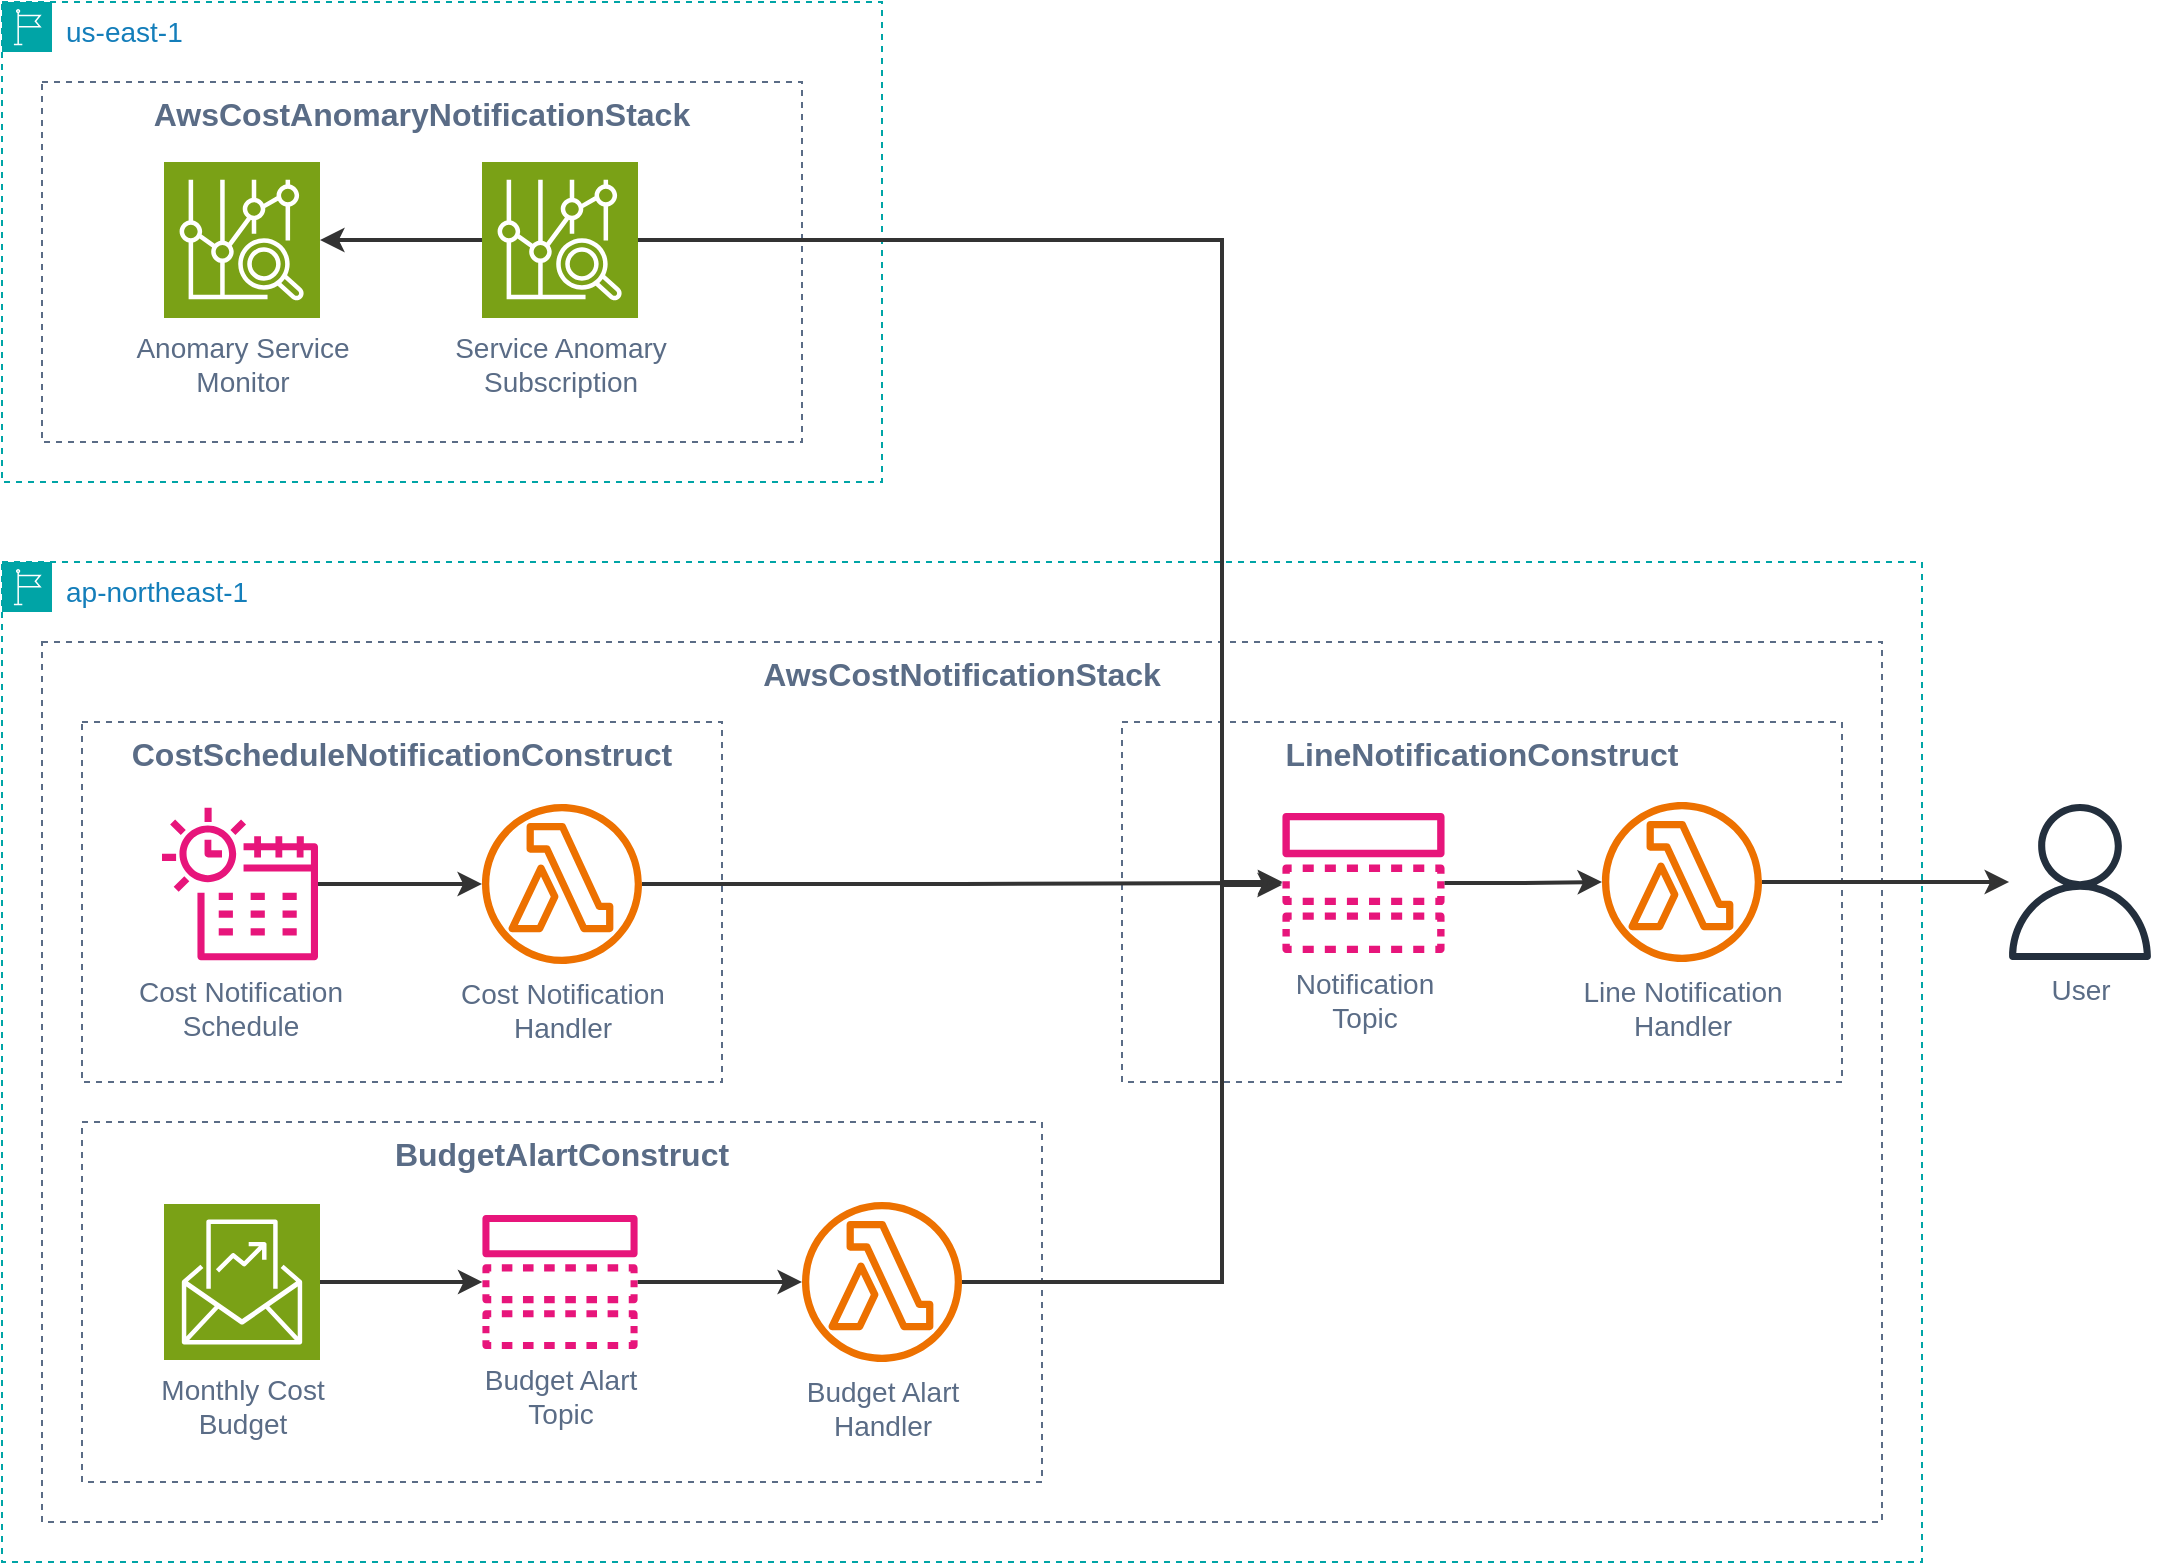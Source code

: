<mxfile version="24.4.4" type="github">
  <diagram id="Ht1M8jgEwFfnCIfOTk4-" name="Page-1">
    <mxGraphModel dx="1434" dy="738" grid="1" gridSize="10" guides="1" tooltips="1" connect="1" arrows="1" fold="1" page="1" pageScale="1" pageWidth="1169" pageHeight="827" math="0" shadow="0">
      <root>
        <mxCell id="0" />
        <mxCell id="1" parent="0" />
        <mxCell id="JWODVW2oWpwJROL9quAr-2" value="&lt;font style=&quot;font-size: 14px;&quot;&gt;ap-northeast-1&lt;/font&gt;" style="points=[[0,0],[0.25,0],[0.5,0],[0.75,0],[1,0],[1,0.25],[1,0.5],[1,0.75],[1,1],[0.75,1],[0.5,1],[0.25,1],[0,1],[0,0.75],[0,0.5],[0,0.25]];outlineConnect=0;gradientColor=none;html=1;whiteSpace=wrap;fontSize=12;fontStyle=0;container=1;pointerEvents=0;collapsible=0;recursiveResize=0;shape=mxgraph.aws4.group;grIcon=mxgraph.aws4.group_region;strokeColor=#00A4A6;fillColor=none;verticalAlign=top;align=left;spacingLeft=30;fontColor=#147EBA;dashed=1;" parent="1" vertex="1">
          <mxGeometry x="40" y="320" width="960" height="500" as="geometry" />
        </mxCell>
        <mxCell id="JWODVW2oWpwJROL9quAr-33" value="&lt;b&gt;&lt;font style=&quot;font-size: 16px;&quot;&gt;AwsCostNotificationStack&lt;/font&gt;&lt;/b&gt;" style="fillColor=none;strokeColor=#5A6C86;dashed=1;verticalAlign=top;fontStyle=0;fontColor=#5A6C86;whiteSpace=wrap;html=1;" parent="JWODVW2oWpwJROL9quAr-2" vertex="1">
          <mxGeometry x="20" y="40" width="920" height="440" as="geometry" />
        </mxCell>
        <mxCell id="JWODVW2oWpwJROL9quAr-38" value="" style="group" parent="JWODVW2oWpwJROL9quAr-2" vertex="1" connectable="0">
          <mxGeometry x="560" y="80" width="360" height="180" as="geometry" />
        </mxCell>
        <mxCell id="JWODVW2oWpwJROL9quAr-34" value="&lt;font style=&quot;font-size: 16px;&quot;&gt;&lt;b&gt;LineNotificationConstruct&lt;/b&gt;&lt;/font&gt;" style="fillColor=none;strokeColor=#5A6C86;dashed=1;verticalAlign=top;fontStyle=0;fontColor=#5A6C86;whiteSpace=wrap;html=1;" parent="JWODVW2oWpwJROL9quAr-38" vertex="1">
          <mxGeometry width="360" height="180" as="geometry" />
        </mxCell>
        <mxCell id="JWODVW2oWpwJROL9quAr-6" value="&lt;font color=&quot;#5a6c86&quot; style=&quot;font-size: 14px;&quot;&gt;Line Notification&lt;/font&gt;&lt;div style=&quot;font-size: 14px;&quot;&gt;&lt;font color=&quot;#5a6c86&quot; style=&quot;font-size: 14px;&quot;&gt;Handler&lt;/font&gt;&lt;/div&gt;" style="sketch=0;outlineConnect=0;fontColor=#232F3E;gradientColor=none;fillColor=#ED7100;strokeColor=none;dashed=0;verticalLabelPosition=bottom;verticalAlign=top;align=center;html=1;fontSize=12;fontStyle=0;aspect=fixed;pointerEvents=1;shape=mxgraph.aws4.lambda_function;" parent="JWODVW2oWpwJROL9quAr-38" vertex="1">
          <mxGeometry x="240" y="40" width="80" height="80" as="geometry" />
        </mxCell>
        <mxCell id="JWODVW2oWpwJROL9quAr-11" value="&lt;font color=&quot;#5a6c86&quot; style=&quot;font-size: 14px;&quot;&gt;Notification&lt;/font&gt;&lt;div style=&quot;font-size: 14px;&quot;&gt;&lt;font color=&quot;#5a6c86&quot; style=&quot;font-size: 14px;&quot;&gt;Topic&lt;/font&gt;&lt;/div&gt;" style="sketch=0;outlineConnect=0;fontColor=#232F3E;gradientColor=none;fillColor=#E7157B;strokeColor=none;dashed=0;verticalLabelPosition=bottom;verticalAlign=top;align=center;html=1;fontSize=12;fontStyle=0;aspect=fixed;pointerEvents=1;shape=mxgraph.aws4.topic;" parent="JWODVW2oWpwJROL9quAr-38" vertex="1">
          <mxGeometry x="80" y="45.5" width="81.49" height="70" as="geometry" />
        </mxCell>
        <mxCell id="JWODVW2oWpwJROL9quAr-22" style="edgeStyle=orthogonalEdgeStyle;rounded=0;orthogonalLoop=1;jettySize=auto;html=1;strokeWidth=2;strokeColor=#333333;" parent="JWODVW2oWpwJROL9quAr-38" source="JWODVW2oWpwJROL9quAr-11" target="JWODVW2oWpwJROL9quAr-6" edge="1">
          <mxGeometry relative="1" as="geometry" />
        </mxCell>
        <mxCell id="JWODVW2oWpwJROL9quAr-36" value="&lt;font style=&quot;font-size: 16px;&quot;&gt;&lt;b&gt;CostScheduleNotificationConstruct&lt;/b&gt;&lt;/font&gt;" style="fillColor=none;strokeColor=#5A6C86;dashed=1;verticalAlign=top;fontStyle=0;fontColor=#5A6C86;whiteSpace=wrap;html=1;" parent="JWODVW2oWpwJROL9quAr-2" vertex="1">
          <mxGeometry x="40" y="80" width="320" height="180" as="geometry" />
        </mxCell>
        <mxCell id="JWODVW2oWpwJROL9quAr-30" value="&lt;font style=&quot;font-size: 16px;&quot;&gt;&lt;b&gt;BudgetAlartConstruct&lt;/b&gt;&lt;/font&gt;" style="fillColor=none;strokeColor=#5A6C86;dashed=1;verticalAlign=top;fontStyle=0;fontColor=#5A6C86;whiteSpace=wrap;html=1;" parent="JWODVW2oWpwJROL9quAr-2" vertex="1">
          <mxGeometry x="40" y="280" width="480" height="180" as="geometry" />
        </mxCell>
        <mxCell id="JWODVW2oWpwJROL9quAr-21" style="edgeStyle=orthogonalEdgeStyle;rounded=0;orthogonalLoop=1;jettySize=auto;html=1;strokeWidth=2;strokeColor=#333333;" parent="JWODVW2oWpwJROL9quAr-2" source="JWODVW2oWpwJROL9quAr-5" target="JWODVW2oWpwJROL9quAr-10" edge="1">
          <mxGeometry relative="1" as="geometry" />
        </mxCell>
        <mxCell id="JWODVW2oWpwJROL9quAr-5" value="&lt;font color=&quot;#5a6c86&quot; style=&quot;font-size: 14px;&quot;&gt;Monthly Cost&lt;/font&gt;&lt;div style=&quot;font-size: 14px;&quot;&gt;&lt;font color=&quot;#5a6c86&quot; style=&quot;font-size: 14px;&quot;&gt;Budget&lt;/font&gt;&lt;/div&gt;" style="sketch=0;points=[[0,0,0],[0.25,0,0],[0.5,0,0],[0.75,0,0],[1,0,0],[0,1,0],[0.25,1,0],[0.5,1,0],[0.75,1,0],[1,1,0],[0,0.25,0],[0,0.5,0],[0,0.75,0],[1,0.25,0],[1,0.5,0],[1,0.75,0]];outlineConnect=0;fontColor=#232F3E;fillColor=#7AA116;strokeColor=#ffffff;dashed=0;verticalLabelPosition=bottom;verticalAlign=top;align=center;html=1;fontSize=12;fontStyle=0;aspect=fixed;shape=mxgraph.aws4.resourceIcon;resIcon=mxgraph.aws4.budgets_2;" parent="JWODVW2oWpwJROL9quAr-2" vertex="1">
          <mxGeometry x="81" y="321" width="78" height="78" as="geometry" />
        </mxCell>
        <mxCell id="JWODVW2oWpwJROL9quAr-24" style="edgeStyle=orthogonalEdgeStyle;rounded=0;orthogonalLoop=1;jettySize=auto;html=1;strokeWidth=2;strokeColor=#333333;" parent="JWODVW2oWpwJROL9quAr-2" source="JWODVW2oWpwJROL9quAr-4" target="JWODVW2oWpwJROL9quAr-19" edge="1">
          <mxGeometry relative="1" as="geometry" />
        </mxCell>
        <mxCell id="JWODVW2oWpwJROL9quAr-4" value="&lt;font color=&quot;#5a6c86&quot; style=&quot;font-size: 14px;&quot;&gt;Cost&amp;nbsp;&lt;span style=&quot;background-color: initial;&quot;&gt;Notification&lt;/span&gt;&lt;/font&gt;&lt;div style=&quot;font-size: 14px;&quot;&gt;&lt;span style=&quot;background-color: initial;&quot;&gt;&lt;font color=&quot;#5a6c86&quot; style=&quot;font-size: 14px;&quot;&gt;Schedule&lt;/font&gt;&lt;/span&gt;&lt;/div&gt;" style="sketch=0;outlineConnect=0;fontColor=#232F3E;gradientColor=none;fillColor=#E7157B;strokeColor=none;dashed=0;verticalLabelPosition=bottom;verticalAlign=top;align=center;html=1;fontSize=12;fontStyle=0;aspect=fixed;pointerEvents=1;shape=mxgraph.aws4.eventbridge_scheduler;" parent="JWODVW2oWpwJROL9quAr-2" vertex="1">
          <mxGeometry x="80" y="122" width="78" height="78" as="geometry" />
        </mxCell>
        <mxCell id="JWODVW2oWpwJROL9quAr-8" value="&lt;font color=&quot;#5a6c86&quot; style=&quot;font-size: 14px;&quot;&gt;Budget Alart&lt;/font&gt;&lt;div style=&quot;font-size: 14px;&quot;&gt;&lt;font color=&quot;#5a6c86&quot; style=&quot;font-size: 14px;&quot;&gt;Handler&lt;/font&gt;&lt;/div&gt;" style="sketch=0;outlineConnect=0;fontColor=#232F3E;gradientColor=none;fillColor=#ED7100;strokeColor=none;dashed=0;verticalLabelPosition=bottom;verticalAlign=top;align=center;html=1;fontSize=12;fontStyle=0;aspect=fixed;pointerEvents=1;shape=mxgraph.aws4.lambda_function;" parent="JWODVW2oWpwJROL9quAr-2" vertex="1">
          <mxGeometry x="400" y="320" width="80" height="80" as="geometry" />
        </mxCell>
        <mxCell id="JWODVW2oWpwJROL9quAr-23" style="edgeStyle=orthogonalEdgeStyle;rounded=0;orthogonalLoop=1;jettySize=auto;html=1;strokeWidth=2;strokeColor=#333333;" parent="JWODVW2oWpwJROL9quAr-2" source="JWODVW2oWpwJROL9quAr-10" target="JWODVW2oWpwJROL9quAr-8" edge="1">
          <mxGeometry relative="1" as="geometry" />
        </mxCell>
        <mxCell id="JWODVW2oWpwJROL9quAr-10" value="&lt;font color=&quot;#5a6c86&quot; style=&quot;font-size: 14px;&quot;&gt;Budget Alart&lt;/font&gt;&lt;div style=&quot;font-size: 14px;&quot;&gt;&lt;font color=&quot;#5a6c86&quot; style=&quot;font-size: 14px;&quot;&gt;Topic&lt;/font&gt;&lt;/div&gt;" style="sketch=0;outlineConnect=0;fontColor=#232F3E;gradientColor=none;fillColor=#E7157B;strokeColor=none;dashed=0;verticalLabelPosition=bottom;verticalAlign=top;align=center;html=1;fontSize=12;fontStyle=0;aspect=fixed;pointerEvents=1;shape=mxgraph.aws4.topic;" parent="JWODVW2oWpwJROL9quAr-2" vertex="1">
          <mxGeometry x="240" y="326.5" width="78" height="67" as="geometry" />
        </mxCell>
        <mxCell id="JWODVW2oWpwJROL9quAr-39" style="edgeStyle=orthogonalEdgeStyle;rounded=0;orthogonalLoop=1;jettySize=auto;html=1;strokeWidth=2;strokeColor=#333333;" parent="JWODVW2oWpwJROL9quAr-2" source="JWODVW2oWpwJROL9quAr-19" target="JWODVW2oWpwJROL9quAr-11" edge="1">
          <mxGeometry relative="1" as="geometry" />
        </mxCell>
        <mxCell id="JWODVW2oWpwJROL9quAr-19" value="&lt;font color=&quot;#5a6c86&quot; style=&quot;font-size: 14px;&quot;&gt;Cost Notification&lt;/font&gt;&lt;div style=&quot;font-size: 14px;&quot;&gt;&lt;font color=&quot;#5a6c86&quot; style=&quot;font-size: 14px;&quot;&gt;Handler&lt;/font&gt;&lt;/div&gt;" style="sketch=0;outlineConnect=0;fontColor=#232F3E;gradientColor=none;fillColor=#ED7100;strokeColor=none;dashed=0;verticalLabelPosition=bottom;verticalAlign=top;align=center;html=1;fontSize=12;fontStyle=0;aspect=fixed;pointerEvents=1;shape=mxgraph.aws4.lambda_function;" parent="JWODVW2oWpwJROL9quAr-2" vertex="1">
          <mxGeometry x="240" y="121" width="80" height="80" as="geometry" />
        </mxCell>
        <mxCell id="JWODVW2oWpwJROL9quAr-26" style="edgeStyle=orthogonalEdgeStyle;rounded=0;orthogonalLoop=1;jettySize=auto;html=1;entryX=-0.003;entryY=0.514;entryDx=0;entryDy=0;entryPerimeter=0;strokeWidth=2;strokeColor=#333333;" parent="JWODVW2oWpwJROL9quAr-2" source="JWODVW2oWpwJROL9quAr-8" target="JWODVW2oWpwJROL9quAr-11" edge="1">
          <mxGeometry relative="1" as="geometry">
            <Array as="points">
              <mxPoint x="610" y="360" />
              <mxPoint x="610" y="162" />
            </Array>
          </mxGeometry>
        </mxCell>
        <mxCell id="JWODVW2oWpwJROL9quAr-1" value="&lt;font style=&quot;font-size: 14px;&quot;&gt;us-east-1&lt;/font&gt;&lt;div style=&quot;font-size: 14px;&quot;&gt;&lt;br&gt;&lt;/div&gt;" style="points=[[0,0],[0.25,0],[0.5,0],[0.75,0],[1,0],[1,0.25],[1,0.5],[1,0.75],[1,1],[0.75,1],[0.5,1],[0.25,1],[0,1],[0,0.75],[0,0.5],[0,0.25]];outlineConnect=0;gradientColor=none;html=1;whiteSpace=wrap;fontSize=12;fontStyle=0;container=1;pointerEvents=0;collapsible=0;recursiveResize=0;shape=mxgraph.aws4.group;grIcon=mxgraph.aws4.group_region;strokeColor=#00A4A6;fillColor=none;verticalAlign=top;align=left;spacingLeft=30;fontColor=#147EBA;dashed=1;" parent="1" vertex="1">
          <mxGeometry x="40" y="40" width="440" height="240" as="geometry" />
        </mxCell>
        <mxCell id="JWODVW2oWpwJROL9quAr-15" value="&lt;font style=&quot;font-size: 16px;&quot;&gt;&lt;b&gt;AwsCostAnomaryNotificationStack&lt;/b&gt;&lt;/font&gt;" style="fillColor=none;strokeColor=#5A6C86;dashed=1;verticalAlign=top;fontStyle=0;fontColor=#5A6C86;whiteSpace=wrap;html=1;" parent="JWODVW2oWpwJROL9quAr-1" vertex="1">
          <mxGeometry x="20" y="40" width="380" height="180" as="geometry" />
        </mxCell>
        <mxCell id="JWODVW2oWpwJROL9quAr-13" value="&lt;font color=&quot;#5a6c86&quot; style=&quot;font-size: 14px;&quot;&gt;Anomary Service&lt;/font&gt;&lt;div style=&quot;font-size: 14px;&quot;&gt;&lt;font color=&quot;#5a6c86&quot; style=&quot;font-size: 14px;&quot;&gt;Monitor&lt;/font&gt;&lt;/div&gt;" style="sketch=0;points=[[0,0,0],[0.25,0,0],[0.5,0,0],[0.75,0,0],[1,0,0],[0,1,0],[0.25,1,0],[0.5,1,0],[0.75,1,0],[1,1,0],[0,0.25,0],[0,0.5,0],[0,0.75,0],[1,0.25,0],[1,0.5,0],[1,0.75,0]];outlineConnect=0;fontColor=#232F3E;fillColor=#7AA116;strokeColor=#ffffff;dashed=0;verticalLabelPosition=bottom;verticalAlign=top;align=center;html=1;fontSize=12;fontStyle=0;aspect=fixed;shape=mxgraph.aws4.resourceIcon;resIcon=mxgraph.aws4.cost_explorer;" parent="JWODVW2oWpwJROL9quAr-1" vertex="1">
          <mxGeometry x="81" y="80" width="78" height="78" as="geometry" />
        </mxCell>
        <mxCell id="JWODVW2oWpwJROL9quAr-17" style="edgeStyle=orthogonalEdgeStyle;rounded=0;orthogonalLoop=1;jettySize=auto;html=1;strokeWidth=2;strokeColor=#333333;" parent="JWODVW2oWpwJROL9quAr-1" source="JWODVW2oWpwJROL9quAr-16" target="JWODVW2oWpwJROL9quAr-13" edge="1">
          <mxGeometry relative="1" as="geometry" />
        </mxCell>
        <mxCell id="JWODVW2oWpwJROL9quAr-16" value="&lt;font color=&quot;#5a6c86&quot; style=&quot;font-size: 14px;&quot;&gt;Service Anomary&lt;/font&gt;&lt;div style=&quot;font-size: 14px;&quot;&gt;&lt;font color=&quot;#5a6c86&quot; style=&quot;font-size: 14px;&quot;&gt;Subscription&lt;/font&gt;&lt;/div&gt;" style="sketch=0;points=[[0,0,0],[0.25,0,0],[0.5,0,0],[0.75,0,0],[1,0,0],[0,1,0],[0.25,1,0],[0.5,1,0],[0.75,1,0],[1,1,0],[0,0.25,0],[0,0.5,0],[0,0.75,0],[1,0.25,0],[1,0.5,0],[1,0.75,0]];outlineConnect=0;fontColor=#232F3E;fillColor=#7AA116;strokeColor=#ffffff;dashed=0;verticalLabelPosition=bottom;verticalAlign=top;align=center;html=1;fontSize=12;fontStyle=0;aspect=fixed;shape=mxgraph.aws4.resourceIcon;resIcon=mxgraph.aws4.cost_explorer;" parent="JWODVW2oWpwJROL9quAr-1" vertex="1">
          <mxGeometry x="240" y="80" width="78" height="78" as="geometry" />
        </mxCell>
        <mxCell id="JWODVW2oWpwJROL9quAr-37" style="edgeStyle=orthogonalEdgeStyle;rounded=0;orthogonalLoop=1;jettySize=auto;html=1;strokeWidth=2;strokeColor=#333333;" parent="1" source="JWODVW2oWpwJROL9quAr-16" target="JWODVW2oWpwJROL9quAr-11" edge="1">
          <mxGeometry relative="1" as="geometry">
            <Array as="points">
              <mxPoint x="650" y="159" />
              <mxPoint x="650" y="480" />
            </Array>
          </mxGeometry>
        </mxCell>
        <mxCell id="JWODVW2oWpwJROL9quAr-42" value="&lt;font color=&quot;#5a6c86&quot; style=&quot;font-size: 14px;&quot;&gt;User&lt;/font&gt;" style="sketch=0;outlineConnect=0;fontColor=#232F3E;gradientColor=none;fillColor=#232F3D;strokeColor=none;dashed=0;verticalLabelPosition=bottom;verticalAlign=top;align=center;html=1;fontSize=12;fontStyle=0;aspect=fixed;pointerEvents=1;shape=mxgraph.aws4.user;" parent="1" vertex="1">
          <mxGeometry x="1040" y="441" width="78" height="78" as="geometry" />
        </mxCell>
        <mxCell id="JWODVW2oWpwJROL9quAr-43" style="edgeStyle=orthogonalEdgeStyle;rounded=0;orthogonalLoop=1;jettySize=auto;html=1;strokeWidth=2;strokeColor=#333333;" parent="1" source="JWODVW2oWpwJROL9quAr-6" target="JWODVW2oWpwJROL9quAr-42" edge="1">
          <mxGeometry relative="1" as="geometry" />
        </mxCell>
      </root>
    </mxGraphModel>
  </diagram>
</mxfile>
